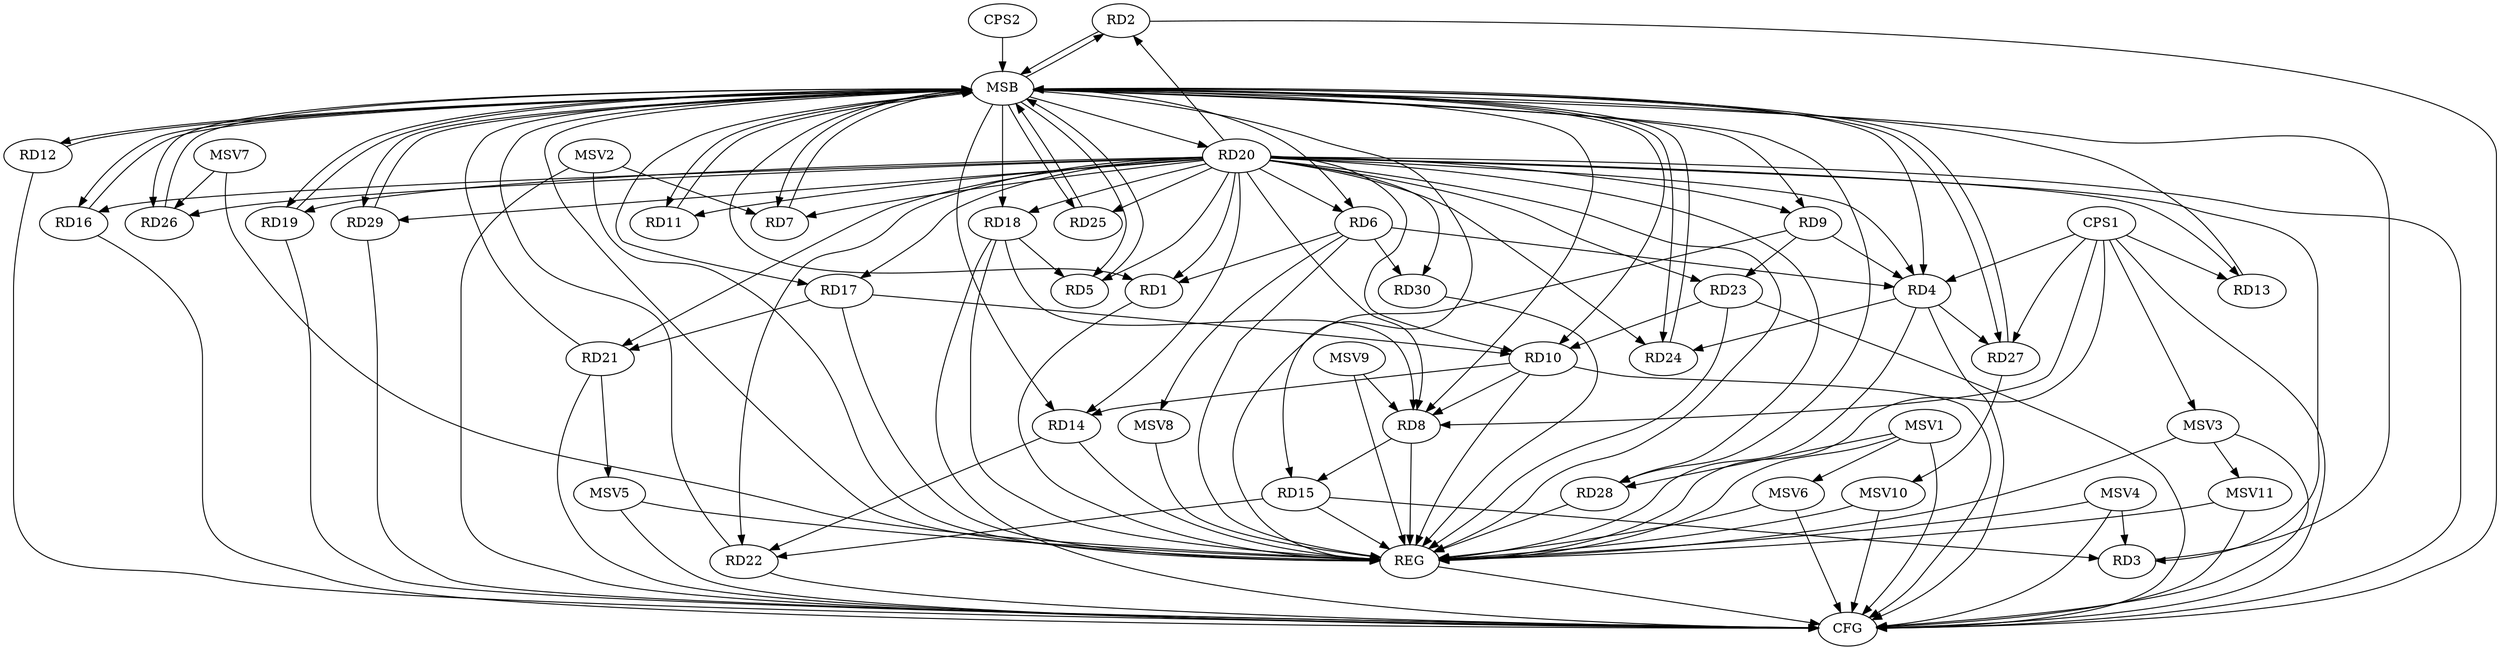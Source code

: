 strict digraph G {
  RD1 [ label="RD1" ];
  RD2 [ label="RD2" ];
  RD3 [ label="RD3" ];
  RD4 [ label="RD4" ];
  RD5 [ label="RD5" ];
  RD6 [ label="RD6" ];
  RD7 [ label="RD7" ];
  RD8 [ label="RD8" ];
  RD9 [ label="RD9" ];
  RD10 [ label="RD10" ];
  RD11 [ label="RD11" ];
  RD12 [ label="RD12" ];
  RD13 [ label="RD13" ];
  RD14 [ label="RD14" ];
  RD15 [ label="RD15" ];
  RD16 [ label="RD16" ];
  RD17 [ label="RD17" ];
  RD18 [ label="RD18" ];
  RD19 [ label="RD19" ];
  RD20 [ label="RD20" ];
  RD21 [ label="RD21" ];
  RD22 [ label="RD22" ];
  RD23 [ label="RD23" ];
  RD24 [ label="RD24" ];
  RD25 [ label="RD25" ];
  RD26 [ label="RD26" ];
  RD27 [ label="RD27" ];
  RD28 [ label="RD28" ];
  RD29 [ label="RD29" ];
  RD30 [ label="RD30" ];
  CPS1 [ label="CPS1" ];
  CPS2 [ label="CPS2" ];
  REG [ label="REG" ];
  MSB [ label="MSB" ];
  CFG [ label="CFG" ];
  MSV1 [ label="MSV1" ];
  MSV2 [ label="MSV2" ];
  MSV3 [ label="MSV3" ];
  MSV4 [ label="MSV4" ];
  MSV5 [ label="MSV5" ];
  MSV6 [ label="MSV6" ];
  MSV7 [ label="MSV7" ];
  MSV8 [ label="MSV8" ];
  MSV9 [ label="MSV9" ];
  MSV10 [ label="MSV10" ];
  MSV11 [ label="MSV11" ];
  RD6 -> RD1;
  RD15 -> RD3;
  RD20 -> RD3;
  RD6 -> RD4;
  RD9 -> RD4;
  RD4 -> RD24;
  RD4 -> RD27;
  RD18 -> RD5;
  RD20 -> RD6;
  RD6 -> RD30;
  RD10 -> RD8;
  RD8 -> RD15;
  RD18 -> RD8;
  RD9 -> RD23;
  RD10 -> RD14;
  RD17 -> RD10;
  RD23 -> RD10;
  RD20 -> RD13;
  RD14 -> RD22;
  RD15 -> RD22;
  RD20 -> RD17;
  RD17 -> RD21;
  RD20 -> RD21;
  RD20 -> RD23;
  CPS1 -> RD27;
  CPS1 -> RD4;
  CPS1 -> RD13;
  CPS1 -> RD8;
  RD1 -> REG;
  RD4 -> REG;
  RD6 -> REG;
  RD8 -> REG;
  RD9 -> REG;
  RD10 -> REG;
  RD14 -> REG;
  RD15 -> REG;
  RD17 -> REG;
  RD18 -> REG;
  RD20 -> REG;
  RD23 -> REG;
  RD28 -> REG;
  RD30 -> REG;
  CPS1 -> REG;
  RD2 -> MSB;
  MSB -> RD4;
  MSB -> RD7;
  MSB -> RD14;
  MSB -> REG;
  RD3 -> MSB;
  MSB -> RD2;
  MSB -> RD26;
  RD5 -> MSB;
  MSB -> RD1;
  MSB -> RD9;
  MSB -> RD25;
  MSB -> RD29;
  RD7 -> MSB;
  RD11 -> MSB;
  MSB -> RD6;
  MSB -> RD12;
  MSB -> RD24;
  MSB -> RD27;
  RD12 -> MSB;
  MSB -> RD17;
  RD13 -> MSB;
  MSB -> RD8;
  RD16 -> MSB;
  MSB -> RD18;
  MSB -> RD19;
  RD19 -> MSB;
  MSB -> RD5;
  MSB -> RD10;
  MSB -> RD15;
  RD21 -> MSB;
  MSB -> RD16;
  MSB -> RD20;
  RD22 -> MSB;
  RD24 -> MSB;
  RD25 -> MSB;
  RD26 -> MSB;
  MSB -> RD11;
  RD27 -> MSB;
  RD29 -> MSB;
  CPS2 -> MSB;
  MSB -> RD28;
  RD18 -> CFG;
  RD29 -> CFG;
  RD23 -> CFG;
  RD2 -> CFG;
  RD16 -> CFG;
  RD4 -> CFG;
  CPS1 -> CFG;
  RD12 -> CFG;
  RD21 -> CFG;
  RD19 -> CFG;
  RD10 -> CFG;
  RD22 -> CFG;
  REG -> CFG;
  RD20 -> CFG;
  RD20 -> RD11;
  RD20 -> RD14;
  RD20 -> RD25;
  RD20 -> RD18;
  RD20 -> RD5;
  RD20 -> RD19;
  RD20 -> RD16;
  RD20 -> RD29;
  RD20 -> RD2;
  RD20 -> RD26;
  RD20 -> RD24;
  RD20 -> RD10;
  RD20 -> RD28;
  RD20 -> RD1;
  RD20 -> RD7;
  RD20 -> RD9;
  RD20 -> RD4;
  RD20 -> RD30;
  RD20 -> RD22;
  RD20 -> RD8;
  MSV1 -> RD28;
  MSV1 -> REG;
  MSV1 -> CFG;
  MSV2 -> RD7;
  MSV2 -> REG;
  MSV2 -> CFG;
  CPS1 -> MSV3;
  MSV3 -> REG;
  MSV3 -> CFG;
  MSV4 -> RD3;
  MSV4 -> REG;
  MSV4 -> CFG;
  RD21 -> MSV5;
  MSV5 -> REG;
  MSV5 -> CFG;
  MSV1 -> MSV6;
  MSV6 -> REG;
  MSV6 -> CFG;
  MSV7 -> RD26;
  MSV7 -> REG;
  RD6 -> MSV8;
  MSV8 -> REG;
  MSV9 -> RD8;
  MSV9 -> REG;
  RD27 -> MSV10;
  MSV10 -> REG;
  MSV10 -> CFG;
  MSV3 -> MSV11;
  MSV11 -> REG;
  MSV11 -> CFG;
}

